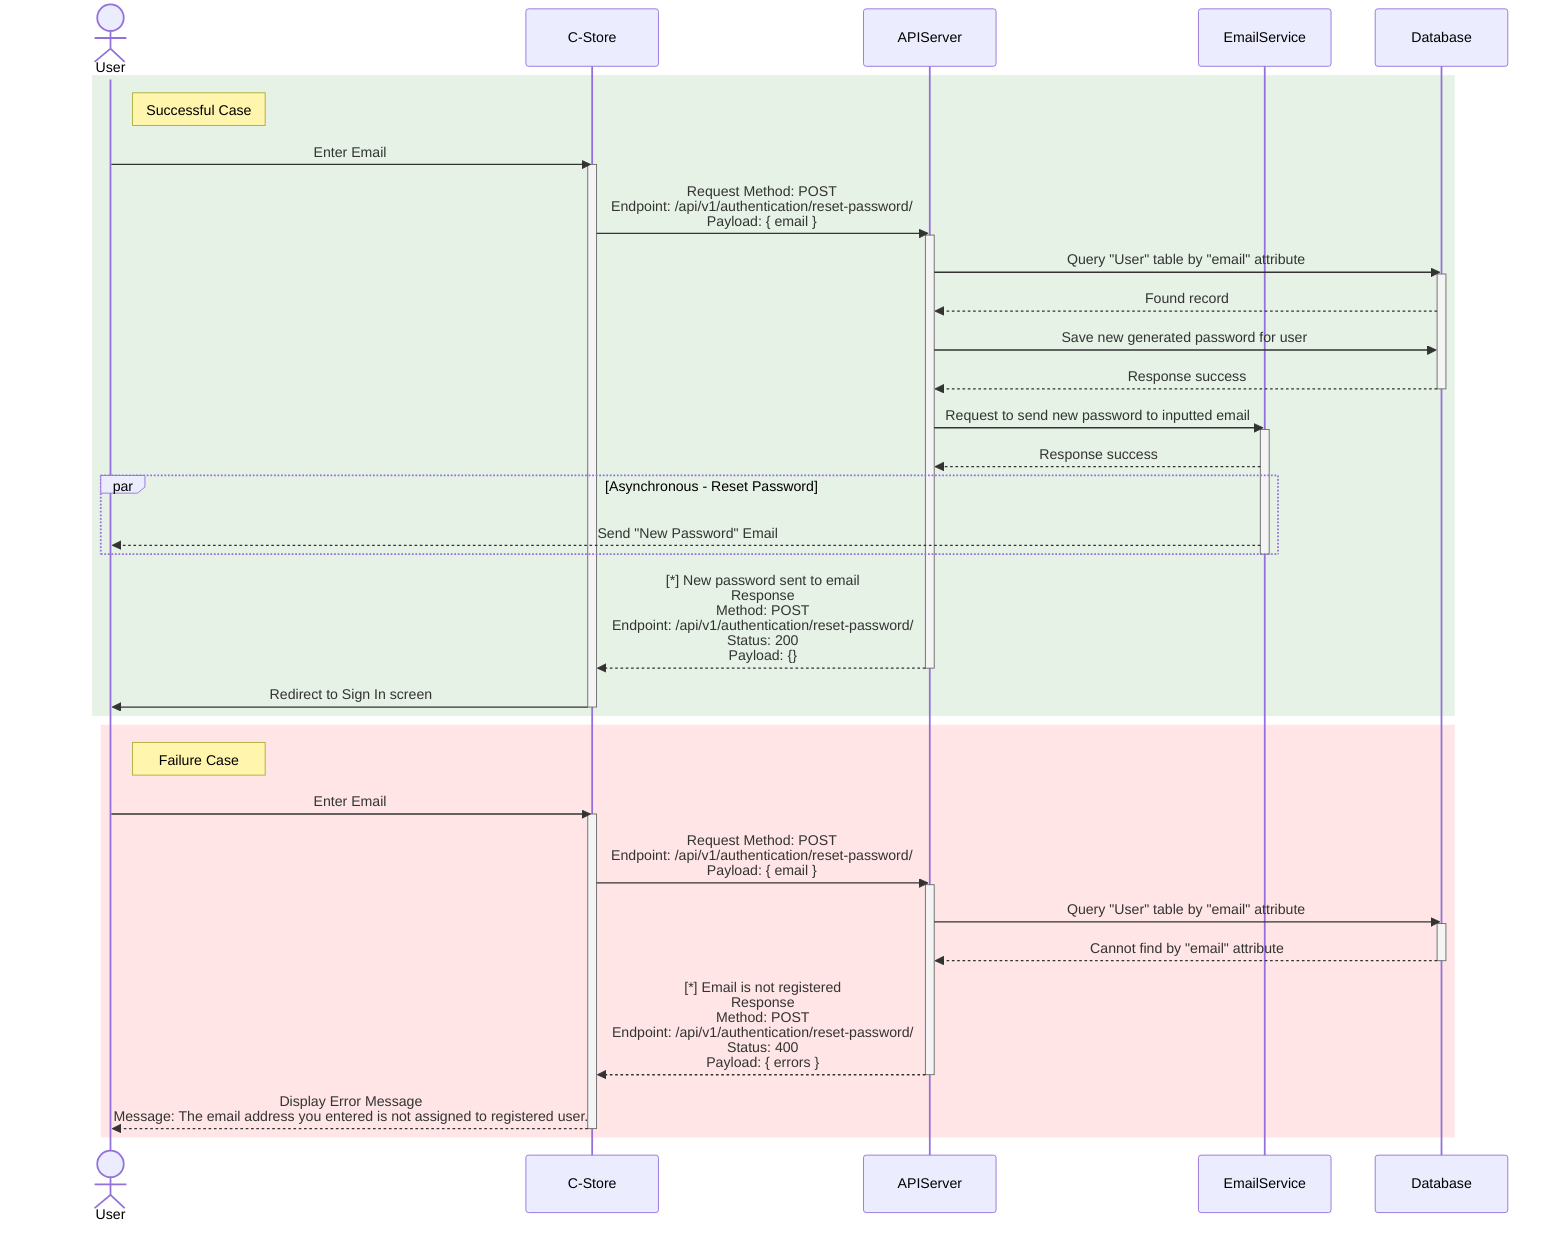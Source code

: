 sequenceDiagram
    actor User
    participant C-Store
    participant APIServer
    participant EmailService
    participant Database

    rect rgba(0, 128, 0, 0.1)
        note right of User: Successful Case
        User->>C-Store: Enter Email
        activate C-Store
        C-Store->>APIServer: Request Method: POST<br>Endpoint: /api/v1/authentication/reset-password/<br>Payload: { email }
        activate APIServer
        APIServer->>Database: Query "User" table by "email" attribute
        activate Database
        Database-->>APIServer: Found record
        APIServer->>Database: Save new generated password for user
        Database-->>APIServer: Response success
        deactivate Database
        APIServer->>EmailService: Request to send new password to inputted email
        activate EmailService
        EmailService-->>APIServer: Response success

        par Asynchronous - Reset Password
            EmailService-->>User: Send "New Password" Email
        end

        deactivate EmailService
        APIServer-->>C-Store: [*] New password sent to email<br>Response<br>Method: POST<br>Endpoint: /api/v1/authentication/reset-password/<br>Status: 200<br>Payload: {}
        deactivate APIServer
        C-Store->>User: Redirect to Sign In screen
        deactivate C-Store
    end

    rect rgba(255, 0, 0, 0.1)
        note right of User: Failure Case
        User->>C-Store: Enter Email
        activate C-Store
        C-Store->>APIServer: Request Method: POST<br>Endpoint: /api/v1/authentication/reset-password/<br>Payload: { email }
        activate APIServer
        APIServer->>Database: Query "User" table by "email" attribute
        activate Database
        Database-->>APIServer: Cannot find by "email" attribute
        deactivate Database
        APIServer-->>C-Store: [*] Email is not registered<br>Response<br>Method: POST<br>Endpoint: /api/v1/authentication/reset-password/<br>Status: 400<br>Payload: { errors }
        deactivate APIServer
        C-Store-->>User: Display Error Message<br>Message: The email address you entered is not assigned to registered user.
        deactivate C-Store
    end